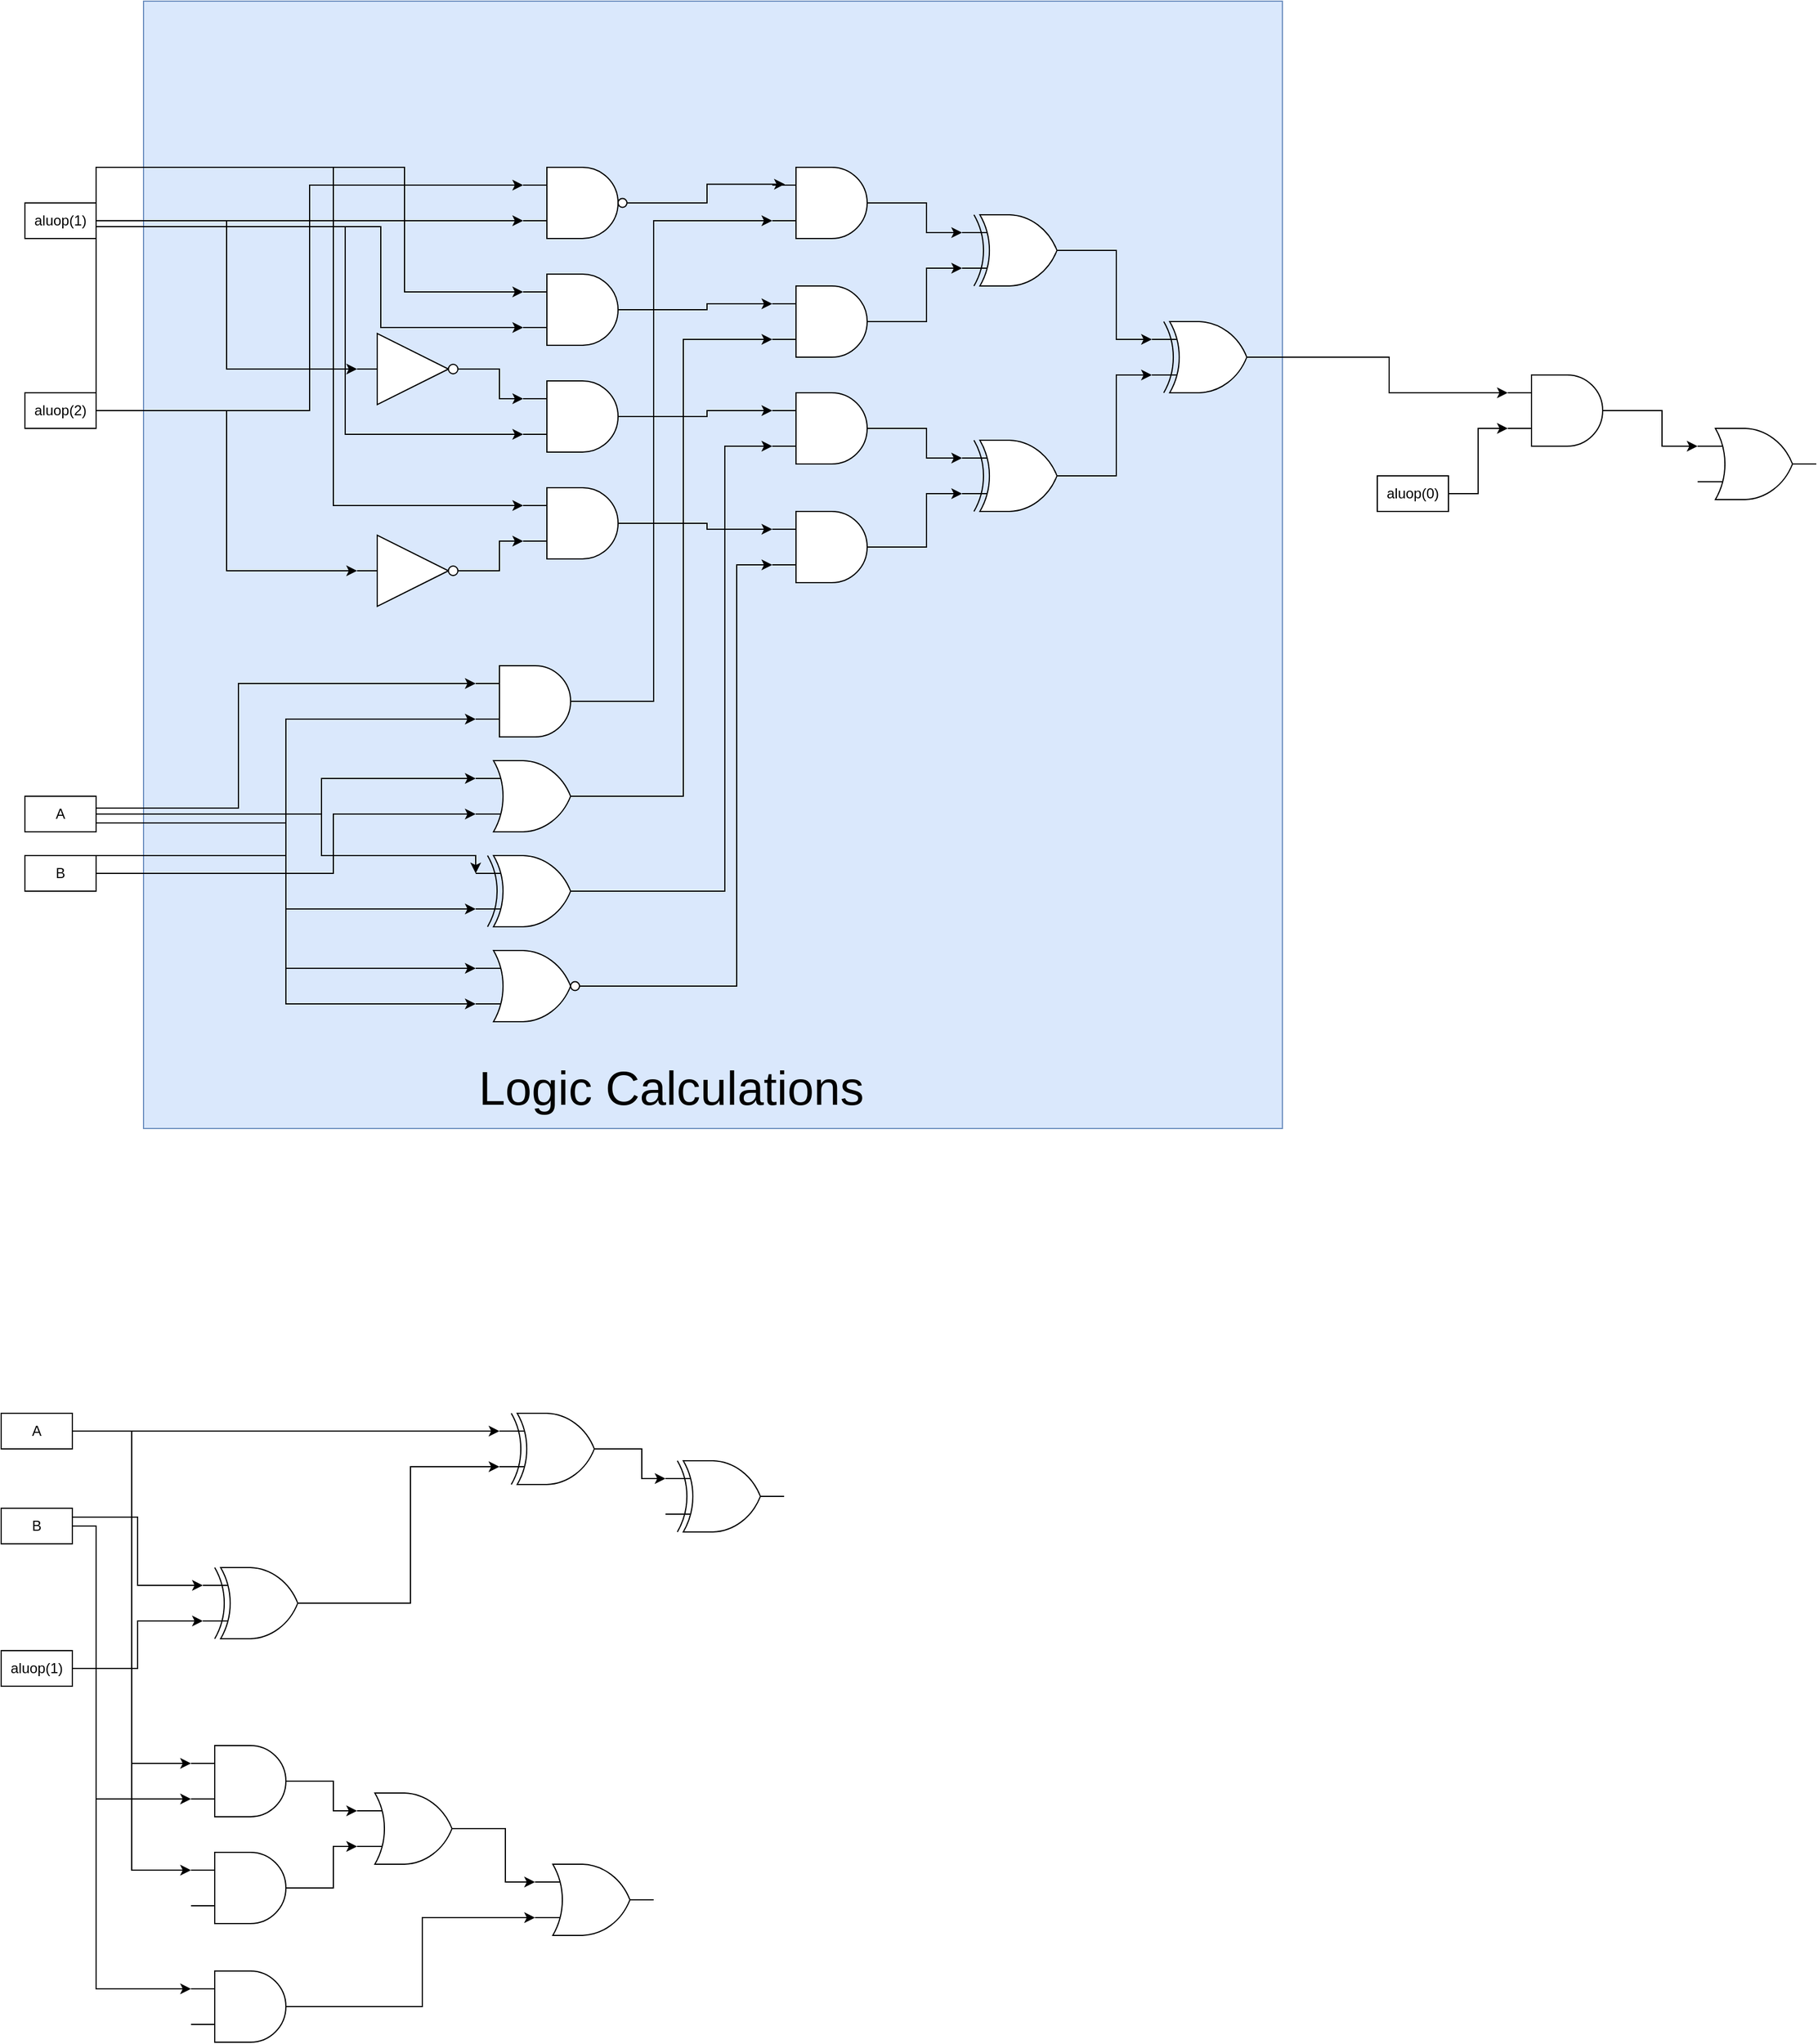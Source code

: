 <mxfile version="24.0.7" type="github">
  <diagram name="Page-1" id="0dgwUo-tSJjgy4s31wGA">
    <mxGraphModel dx="2428" dy="1188" grid="1" gridSize="10" guides="1" tooltips="1" connect="1" arrows="1" fold="1" page="1" pageScale="1" pageWidth="850" pageHeight="1100" math="0" shadow="0">
      <root>
        <mxCell id="0" />
        <mxCell id="1" parent="0" />
        <mxCell id="i6siqstiRKPXGyHys1UC-72" value="" style="rounded=0;whiteSpace=wrap;html=1;fillColor=#dae8fc;strokeColor=#6c8ebf;" vertex="1" parent="1">
          <mxGeometry x="-60" y="170" width="960" height="950" as="geometry" />
        </mxCell>
        <mxCell id="i6siqstiRKPXGyHys1UC-1" value="" style="verticalLabelPosition=bottom;shadow=0;dashed=0;align=center;html=1;verticalAlign=top;shape=mxgraph.electrical.logic_gates.logic_gate;operation=xor;" vertex="1" parent="1">
          <mxGeometry x="630" y="350" width="100" height="60" as="geometry" />
        </mxCell>
        <mxCell id="i6siqstiRKPXGyHys1UC-2" value="" style="verticalLabelPosition=bottom;shadow=0;dashed=0;align=center;html=1;verticalAlign=top;shape=mxgraph.electrical.logic_gates.logic_gate;operation=xor;" vertex="1" parent="1">
          <mxGeometry x="630" y="540" width="100" height="60" as="geometry" />
        </mxCell>
        <mxCell id="i6siqstiRKPXGyHys1UC-3" value="" style="verticalLabelPosition=bottom;shadow=0;dashed=0;align=center;html=1;verticalAlign=top;shape=mxgraph.electrical.logic_gates.logic_gate;operation=xor;" vertex="1" parent="1">
          <mxGeometry x="790" y="440" width="100" height="60" as="geometry" />
        </mxCell>
        <mxCell id="i6siqstiRKPXGyHys1UC-4" style="edgeStyle=orthogonalEdgeStyle;rounded=0;orthogonalLoop=1;jettySize=auto;html=1;exitX=1;exitY=0.5;exitDx=0;exitDy=0;exitPerimeter=0;entryX=0;entryY=0.75;entryDx=0;entryDy=0;entryPerimeter=0;" edge="1" parent="1" source="i6siqstiRKPXGyHys1UC-2" target="i6siqstiRKPXGyHys1UC-3">
          <mxGeometry relative="1" as="geometry" />
        </mxCell>
        <mxCell id="i6siqstiRKPXGyHys1UC-5" style="edgeStyle=orthogonalEdgeStyle;rounded=0;orthogonalLoop=1;jettySize=auto;html=1;exitX=1;exitY=0.5;exitDx=0;exitDy=0;exitPerimeter=0;entryX=0;entryY=0.25;entryDx=0;entryDy=0;entryPerimeter=0;" edge="1" parent="1" source="i6siqstiRKPXGyHys1UC-1" target="i6siqstiRKPXGyHys1UC-3">
          <mxGeometry relative="1" as="geometry" />
        </mxCell>
        <mxCell id="i6siqstiRKPXGyHys1UC-6" value="" style="verticalLabelPosition=bottom;shadow=0;dashed=0;align=center;html=1;verticalAlign=top;shape=mxgraph.electrical.logic_gates.logic_gate;operation=and;" vertex="1" parent="1">
          <mxGeometry x="470" y="310" width="100" height="60" as="geometry" />
        </mxCell>
        <mxCell id="i6siqstiRKPXGyHys1UC-7" value="" style="verticalLabelPosition=bottom;shadow=0;dashed=0;align=center;html=1;verticalAlign=top;shape=mxgraph.electrical.logic_gates.logic_gate;operation=and;" vertex="1" parent="1">
          <mxGeometry x="470" y="410" width="100" height="60" as="geometry" />
        </mxCell>
        <mxCell id="i6siqstiRKPXGyHys1UC-8" value="" style="verticalLabelPosition=bottom;shadow=0;dashed=0;align=center;html=1;verticalAlign=top;shape=mxgraph.electrical.logic_gates.logic_gate;operation=and;" vertex="1" parent="1">
          <mxGeometry x="470" y="500" width="100" height="60" as="geometry" />
        </mxCell>
        <mxCell id="i6siqstiRKPXGyHys1UC-9" value="" style="verticalLabelPosition=bottom;shadow=0;dashed=0;align=center;html=1;verticalAlign=top;shape=mxgraph.electrical.logic_gates.logic_gate;operation=and;" vertex="1" parent="1">
          <mxGeometry x="470" y="600" width="100" height="60" as="geometry" />
        </mxCell>
        <mxCell id="i6siqstiRKPXGyHys1UC-10" style="edgeStyle=orthogonalEdgeStyle;rounded=0;orthogonalLoop=1;jettySize=auto;html=1;exitX=1;exitY=0.5;exitDx=0;exitDy=0;exitPerimeter=0;entryX=0;entryY=0.25;entryDx=0;entryDy=0;entryPerimeter=0;" edge="1" parent="1" source="i6siqstiRKPXGyHys1UC-6" target="i6siqstiRKPXGyHys1UC-1">
          <mxGeometry relative="1" as="geometry" />
        </mxCell>
        <mxCell id="i6siqstiRKPXGyHys1UC-11" style="edgeStyle=orthogonalEdgeStyle;rounded=0;orthogonalLoop=1;jettySize=auto;html=1;exitX=1;exitY=0.5;exitDx=0;exitDy=0;exitPerimeter=0;entryX=0;entryY=0.75;entryDx=0;entryDy=0;entryPerimeter=0;" edge="1" parent="1" source="i6siqstiRKPXGyHys1UC-7" target="i6siqstiRKPXGyHys1UC-1">
          <mxGeometry relative="1" as="geometry" />
        </mxCell>
        <mxCell id="i6siqstiRKPXGyHys1UC-12" style="edgeStyle=orthogonalEdgeStyle;rounded=0;orthogonalLoop=1;jettySize=auto;html=1;exitX=1;exitY=0.5;exitDx=0;exitDy=0;exitPerimeter=0;entryX=0;entryY=0.25;entryDx=0;entryDy=0;entryPerimeter=0;" edge="1" parent="1" source="i6siqstiRKPXGyHys1UC-8" target="i6siqstiRKPXGyHys1UC-2">
          <mxGeometry relative="1" as="geometry" />
        </mxCell>
        <mxCell id="i6siqstiRKPXGyHys1UC-13" style="edgeStyle=orthogonalEdgeStyle;rounded=0;orthogonalLoop=1;jettySize=auto;html=1;exitX=1;exitY=0.5;exitDx=0;exitDy=0;exitPerimeter=0;entryX=0;entryY=0.75;entryDx=0;entryDy=0;entryPerimeter=0;" edge="1" parent="1" source="i6siqstiRKPXGyHys1UC-9" target="i6siqstiRKPXGyHys1UC-2">
          <mxGeometry relative="1" as="geometry" />
        </mxCell>
        <mxCell id="i6siqstiRKPXGyHys1UC-14" value="" style="verticalLabelPosition=bottom;shadow=0;dashed=0;align=center;html=1;verticalAlign=top;shape=mxgraph.electrical.logic_gates.logic_gate;operation=and;negating=1;negSize=0.15;" vertex="1" parent="1">
          <mxGeometry x="260" y="310" width="100" height="60" as="geometry" />
        </mxCell>
        <mxCell id="i6siqstiRKPXGyHys1UC-15" value="aluop(1)" style="whiteSpace=wrap;html=1;" vertex="1" parent="1">
          <mxGeometry x="-160" y="340" width="60" height="30" as="geometry" />
        </mxCell>
        <mxCell id="i6siqstiRKPXGyHys1UC-17" value="aluop(2)" style="whiteSpace=wrap;html=1;" vertex="1" parent="1">
          <mxGeometry x="-160" y="500" width="60" height="30" as="geometry" />
        </mxCell>
        <mxCell id="i6siqstiRKPXGyHys1UC-18" value="A" style="whiteSpace=wrap;html=1;" vertex="1" parent="1">
          <mxGeometry x="-160" y="840" width="60" height="30" as="geometry" />
        </mxCell>
        <mxCell id="i6siqstiRKPXGyHys1UC-19" value="B" style="whiteSpace=wrap;html=1;" vertex="1" parent="1">
          <mxGeometry x="-160" y="890" width="60" height="30" as="geometry" />
        </mxCell>
        <mxCell id="i6siqstiRKPXGyHys1UC-20" style="edgeStyle=orthogonalEdgeStyle;rounded=0;orthogonalLoop=1;jettySize=auto;html=1;exitX=1;exitY=0.5;exitDx=0;exitDy=0;entryX=0;entryY=0.25;entryDx=0;entryDy=0;entryPerimeter=0;" edge="1" parent="1" source="i6siqstiRKPXGyHys1UC-15" target="i6siqstiRKPXGyHys1UC-14">
          <mxGeometry relative="1" as="geometry">
            <mxPoint x="240" y="320" as="targetPoint" />
          </mxGeometry>
        </mxCell>
        <mxCell id="i6siqstiRKPXGyHys1UC-21" style="edgeStyle=orthogonalEdgeStyle;rounded=0;orthogonalLoop=1;jettySize=auto;html=1;exitX=1;exitY=0.5;exitDx=0;exitDy=0;entryX=0;entryY=0.75;entryDx=0;entryDy=0;entryPerimeter=0;" edge="1" parent="1" source="i6siqstiRKPXGyHys1UC-17" target="i6siqstiRKPXGyHys1UC-14">
          <mxGeometry relative="1" as="geometry">
            <mxPoint x="240" y="350" as="targetPoint" />
          </mxGeometry>
        </mxCell>
        <mxCell id="i6siqstiRKPXGyHys1UC-28" value="" style="verticalLabelPosition=bottom;shadow=0;dashed=0;align=center;html=1;verticalAlign=top;shape=mxgraph.electrical.logic_gates.logic_gate;operation=and;" vertex="1" parent="1">
          <mxGeometry x="260" y="490" width="100" height="60" as="geometry" />
        </mxCell>
        <mxCell id="i6siqstiRKPXGyHys1UC-29" value="" style="verticalLabelPosition=bottom;shadow=0;dashed=0;align=center;html=1;verticalAlign=top;shape=mxgraph.electrical.logic_gates.inverter_2" vertex="1" parent="1">
          <mxGeometry x="120" y="450" width="100" height="60" as="geometry" />
        </mxCell>
        <mxCell id="i6siqstiRKPXGyHys1UC-31" style="edgeStyle=orthogonalEdgeStyle;rounded=0;orthogonalLoop=1;jettySize=auto;html=1;exitX=1;exitY=0.5;exitDx=0;exitDy=0;entryX=0;entryY=0.5;entryDx=0;entryDy=0;entryPerimeter=0;" edge="1" parent="1" source="i6siqstiRKPXGyHys1UC-15" target="i6siqstiRKPXGyHys1UC-29">
          <mxGeometry relative="1" as="geometry" />
        </mxCell>
        <mxCell id="i6siqstiRKPXGyHys1UC-33" style="edgeStyle=orthogonalEdgeStyle;rounded=0;orthogonalLoop=1;jettySize=auto;html=1;exitX=1;exitY=0.5;exitDx=0;exitDy=0;exitPerimeter=0;entryX=0;entryY=0.25;entryDx=0;entryDy=0;entryPerimeter=0;" edge="1" parent="1" source="i6siqstiRKPXGyHys1UC-29" target="i6siqstiRKPXGyHys1UC-28">
          <mxGeometry relative="1" as="geometry" />
        </mxCell>
        <mxCell id="i6siqstiRKPXGyHys1UC-34" style="edgeStyle=orthogonalEdgeStyle;rounded=0;orthogonalLoop=1;jettySize=auto;html=1;exitX=1;exitY=0.5;exitDx=0;exitDy=0;entryX=0;entryY=0.75;entryDx=0;entryDy=0;entryPerimeter=0;" edge="1" parent="1" source="i6siqstiRKPXGyHys1UC-17" target="i6siqstiRKPXGyHys1UC-28">
          <mxGeometry relative="1" as="geometry">
            <Array as="points">
              <mxPoint x="110" y="360" />
              <mxPoint x="110" y="535" />
            </Array>
          </mxGeometry>
        </mxCell>
        <mxCell id="i6siqstiRKPXGyHys1UC-38" value="" style="verticalLabelPosition=bottom;shadow=0;dashed=0;align=center;html=1;verticalAlign=top;shape=mxgraph.electrical.logic_gates.logic_gate;operation=and;" vertex="1" parent="1">
          <mxGeometry x="260" y="580" width="100" height="60" as="geometry" />
        </mxCell>
        <mxCell id="i6siqstiRKPXGyHys1UC-39" value="" style="verticalLabelPosition=bottom;shadow=0;dashed=0;align=center;html=1;verticalAlign=top;shape=mxgraph.electrical.logic_gates.inverter_2" vertex="1" parent="1">
          <mxGeometry x="120" y="620" width="100" height="60" as="geometry" />
        </mxCell>
        <mxCell id="i6siqstiRKPXGyHys1UC-41" style="edgeStyle=orthogonalEdgeStyle;rounded=0;orthogonalLoop=1;jettySize=auto;html=1;exitX=1;exitY=0.5;exitDx=0;exitDy=0;exitPerimeter=0;entryX=0;entryY=0.75;entryDx=0;entryDy=0;entryPerimeter=0;" edge="1" parent="1" source="i6siqstiRKPXGyHys1UC-39" target="i6siqstiRKPXGyHys1UC-38">
          <mxGeometry relative="1" as="geometry" />
        </mxCell>
        <mxCell id="i6siqstiRKPXGyHys1UC-43" style="edgeStyle=orthogonalEdgeStyle;rounded=0;orthogonalLoop=1;jettySize=auto;html=1;exitX=1;exitY=0.5;exitDx=0;exitDy=0;entryX=0;entryY=0.5;entryDx=0;entryDy=0;entryPerimeter=0;" edge="1" parent="1" source="i6siqstiRKPXGyHys1UC-17" target="i6siqstiRKPXGyHys1UC-39">
          <mxGeometry relative="1" as="geometry" />
        </mxCell>
        <mxCell id="i6siqstiRKPXGyHys1UC-44" style="edgeStyle=orthogonalEdgeStyle;rounded=0;orthogonalLoop=1;jettySize=auto;html=1;exitX=1;exitY=0.5;exitDx=0;exitDy=0;entryX=0;entryY=0.25;entryDx=0;entryDy=0;entryPerimeter=0;" edge="1" parent="1" source="i6siqstiRKPXGyHys1UC-15" target="i6siqstiRKPXGyHys1UC-38">
          <mxGeometry relative="1" as="geometry">
            <Array as="points">
              <mxPoint x="100" y="310" />
              <mxPoint x="100" y="595" />
            </Array>
          </mxGeometry>
        </mxCell>
        <mxCell id="i6siqstiRKPXGyHys1UC-45" value="" style="verticalLabelPosition=bottom;shadow=0;dashed=0;align=center;html=1;verticalAlign=top;shape=mxgraph.electrical.logic_gates.logic_gate;operation=and;" vertex="1" parent="1">
          <mxGeometry x="260" y="400" width="100" height="60" as="geometry" />
        </mxCell>
        <mxCell id="i6siqstiRKPXGyHys1UC-46" style="edgeStyle=orthogonalEdgeStyle;rounded=0;orthogonalLoop=1;jettySize=auto;html=1;exitX=1;exitY=0.5;exitDx=0;exitDy=0;entryX=0;entryY=0.25;entryDx=0;entryDy=0;entryPerimeter=0;" edge="1" parent="1" source="i6siqstiRKPXGyHys1UC-15" target="i6siqstiRKPXGyHys1UC-45">
          <mxGeometry relative="1" as="geometry">
            <Array as="points">
              <mxPoint x="160" y="310" />
              <mxPoint x="160" y="415" />
            </Array>
          </mxGeometry>
        </mxCell>
        <mxCell id="i6siqstiRKPXGyHys1UC-47" style="edgeStyle=orthogonalEdgeStyle;rounded=0;orthogonalLoop=1;jettySize=auto;html=1;exitX=1;exitY=0.5;exitDx=0;exitDy=0;entryX=0;entryY=0.75;entryDx=0;entryDy=0;entryPerimeter=0;" edge="1" parent="1" source="i6siqstiRKPXGyHys1UC-17" target="i6siqstiRKPXGyHys1UC-45">
          <mxGeometry relative="1" as="geometry">
            <Array as="points">
              <mxPoint x="140" y="360" />
              <mxPoint x="140" y="445" />
            </Array>
          </mxGeometry>
        </mxCell>
        <mxCell id="i6siqstiRKPXGyHys1UC-48" style="edgeStyle=orthogonalEdgeStyle;rounded=0;orthogonalLoop=1;jettySize=auto;html=1;exitX=1;exitY=0.5;exitDx=0;exitDy=0;exitPerimeter=0;entryX=0;entryY=0.25;entryDx=0;entryDy=0;entryPerimeter=0;" edge="1" parent="1" source="i6siqstiRKPXGyHys1UC-38" target="i6siqstiRKPXGyHys1UC-9">
          <mxGeometry relative="1" as="geometry" />
        </mxCell>
        <mxCell id="i6siqstiRKPXGyHys1UC-50" style="edgeStyle=orthogonalEdgeStyle;rounded=0;orthogonalLoop=1;jettySize=auto;html=1;exitX=1;exitY=0.5;exitDx=0;exitDy=0;exitPerimeter=0;entryX=0;entryY=0.25;entryDx=0;entryDy=0;entryPerimeter=0;" edge="1" parent="1" source="i6siqstiRKPXGyHys1UC-28" target="i6siqstiRKPXGyHys1UC-8">
          <mxGeometry relative="1" as="geometry" />
        </mxCell>
        <mxCell id="i6siqstiRKPXGyHys1UC-51" style="edgeStyle=orthogonalEdgeStyle;rounded=0;orthogonalLoop=1;jettySize=auto;html=1;exitX=1;exitY=0.5;exitDx=0;exitDy=0;exitPerimeter=0;entryX=0;entryY=0.25;entryDx=0;entryDy=0;entryPerimeter=0;" edge="1" parent="1" source="i6siqstiRKPXGyHys1UC-45" target="i6siqstiRKPXGyHys1UC-7">
          <mxGeometry relative="1" as="geometry" />
        </mxCell>
        <mxCell id="i6siqstiRKPXGyHys1UC-52" style="edgeStyle=orthogonalEdgeStyle;rounded=0;orthogonalLoop=1;jettySize=auto;html=1;exitX=1;exitY=0.5;exitDx=0;exitDy=0;exitPerimeter=0;entryX=0.106;entryY=0.237;entryDx=0;entryDy=0;entryPerimeter=0;" edge="1" parent="1" source="i6siqstiRKPXGyHys1UC-14" target="i6siqstiRKPXGyHys1UC-6">
          <mxGeometry relative="1" as="geometry" />
        </mxCell>
        <mxCell id="i6siqstiRKPXGyHys1UC-53" value="" style="verticalLabelPosition=bottom;shadow=0;dashed=0;align=center;html=1;verticalAlign=top;shape=mxgraph.electrical.logic_gates.logic_gate;operation=and;" vertex="1" parent="1">
          <mxGeometry x="220" y="730" width="100" height="60" as="geometry" />
        </mxCell>
        <mxCell id="i6siqstiRKPXGyHys1UC-54" value="" style="verticalLabelPosition=bottom;shadow=0;dashed=0;align=center;html=1;verticalAlign=top;shape=mxgraph.electrical.logic_gates.logic_gate;operation=or;" vertex="1" parent="1">
          <mxGeometry x="220" y="810" width="100" height="60" as="geometry" />
        </mxCell>
        <mxCell id="i6siqstiRKPXGyHys1UC-55" value="" style="verticalLabelPosition=bottom;shadow=0;dashed=0;align=center;html=1;verticalAlign=top;shape=mxgraph.electrical.logic_gates.logic_gate;operation=xor;" vertex="1" parent="1">
          <mxGeometry x="220" y="890" width="100" height="60" as="geometry" />
        </mxCell>
        <mxCell id="i6siqstiRKPXGyHys1UC-56" value="" style="verticalLabelPosition=bottom;shadow=0;dashed=0;align=center;html=1;verticalAlign=top;shape=mxgraph.electrical.logic_gates.logic_gate;operation=or;negating=1;negSize=0.15;" vertex="1" parent="1">
          <mxGeometry x="220" y="970" width="100" height="60" as="geometry" />
        </mxCell>
        <mxCell id="i6siqstiRKPXGyHys1UC-57" style="edgeStyle=orthogonalEdgeStyle;rounded=0;orthogonalLoop=1;jettySize=auto;html=1;exitX=1;exitY=0.5;exitDx=0;exitDy=0;entryX=0;entryY=0.25;entryDx=0;entryDy=0;entryPerimeter=0;" edge="1" parent="1" source="i6siqstiRKPXGyHys1UC-18" target="i6siqstiRKPXGyHys1UC-53">
          <mxGeometry relative="1" as="geometry">
            <Array as="points">
              <mxPoint x="-100" y="850" />
              <mxPoint x="20" y="850" />
              <mxPoint x="20" y="745" />
            </Array>
          </mxGeometry>
        </mxCell>
        <mxCell id="i6siqstiRKPXGyHys1UC-60" style="edgeStyle=orthogonalEdgeStyle;rounded=0;orthogonalLoop=1;jettySize=auto;html=1;exitX=1;exitY=0.5;exitDx=0;exitDy=0;entryX=0;entryY=0.75;entryDx=0;entryDy=0;entryPerimeter=0;" edge="1" parent="1" source="i6siqstiRKPXGyHys1UC-19" target="i6siqstiRKPXGyHys1UC-53">
          <mxGeometry relative="1" as="geometry">
            <Array as="points">
              <mxPoint x="-100" y="890" />
              <mxPoint x="60" y="890" />
              <mxPoint x="60" y="775" />
            </Array>
          </mxGeometry>
        </mxCell>
        <mxCell id="i6siqstiRKPXGyHys1UC-62" style="edgeStyle=orthogonalEdgeStyle;rounded=0;orthogonalLoop=1;jettySize=auto;html=1;exitX=1;exitY=0.5;exitDx=0;exitDy=0;entryX=0;entryY=0.75;entryDx=0;entryDy=0;entryPerimeter=0;" edge="1" parent="1" source="i6siqstiRKPXGyHys1UC-19" target="i6siqstiRKPXGyHys1UC-54">
          <mxGeometry relative="1" as="geometry">
            <Array as="points">
              <mxPoint x="100" y="905" />
              <mxPoint x="100" y="855" />
            </Array>
          </mxGeometry>
        </mxCell>
        <mxCell id="i6siqstiRKPXGyHys1UC-63" style="edgeStyle=orthogonalEdgeStyle;rounded=0;orthogonalLoop=1;jettySize=auto;html=1;exitX=1;exitY=0.5;exitDx=0;exitDy=0;entryX=0;entryY=0.25;entryDx=0;entryDy=0;entryPerimeter=0;" edge="1" parent="1" source="i6siqstiRKPXGyHys1UC-18" target="i6siqstiRKPXGyHys1UC-54">
          <mxGeometry relative="1" as="geometry">
            <Array as="points">
              <mxPoint x="90" y="855" />
              <mxPoint x="90" y="825" />
            </Array>
          </mxGeometry>
        </mxCell>
        <mxCell id="i6siqstiRKPXGyHys1UC-64" style="edgeStyle=orthogonalEdgeStyle;rounded=0;orthogonalLoop=1;jettySize=auto;html=1;exitX=1;exitY=0.5;exitDx=0;exitDy=0;entryX=0;entryY=0.75;entryDx=0;entryDy=0;entryPerimeter=0;" edge="1" parent="1" source="i6siqstiRKPXGyHys1UC-19" target="i6siqstiRKPXGyHys1UC-55">
          <mxGeometry relative="1" as="geometry" />
        </mxCell>
        <mxCell id="i6siqstiRKPXGyHys1UC-65" style="edgeStyle=orthogonalEdgeStyle;rounded=0;orthogonalLoop=1;jettySize=auto;html=1;exitX=1;exitY=0.5;exitDx=0;exitDy=0;entryX=0;entryY=0.75;entryDx=0;entryDy=0;entryPerimeter=0;" edge="1" parent="1" source="i6siqstiRKPXGyHys1UC-19" target="i6siqstiRKPXGyHys1UC-56">
          <mxGeometry relative="1" as="geometry" />
        </mxCell>
        <mxCell id="i6siqstiRKPXGyHys1UC-66" style="edgeStyle=orthogonalEdgeStyle;rounded=0;orthogonalLoop=1;jettySize=auto;html=1;exitX=1;exitY=0.5;exitDx=0;exitDy=0;entryX=0;entryY=0.25;entryDx=0;entryDy=0;entryPerimeter=0;" edge="1" parent="1" source="i6siqstiRKPXGyHys1UC-18" target="i6siqstiRKPXGyHys1UC-55">
          <mxGeometry relative="1" as="geometry">
            <Array as="points">
              <mxPoint x="90" y="855" />
              <mxPoint x="90" y="890" />
              <mxPoint x="220" y="890" />
            </Array>
          </mxGeometry>
        </mxCell>
        <mxCell id="i6siqstiRKPXGyHys1UC-67" style="edgeStyle=orthogonalEdgeStyle;rounded=0;orthogonalLoop=1;jettySize=auto;html=1;exitX=1;exitY=0.75;exitDx=0;exitDy=0;entryX=0;entryY=0.25;entryDx=0;entryDy=0;entryPerimeter=0;" edge="1" parent="1" source="i6siqstiRKPXGyHys1UC-18" target="i6siqstiRKPXGyHys1UC-56">
          <mxGeometry relative="1" as="geometry" />
        </mxCell>
        <mxCell id="i6siqstiRKPXGyHys1UC-68" style="edgeStyle=orthogonalEdgeStyle;rounded=0;orthogonalLoop=1;jettySize=auto;html=1;exitX=1;exitY=0.5;exitDx=0;exitDy=0;exitPerimeter=0;entryX=0;entryY=0.75;entryDx=0;entryDy=0;entryPerimeter=0;" edge="1" parent="1" source="i6siqstiRKPXGyHys1UC-53" target="i6siqstiRKPXGyHys1UC-6">
          <mxGeometry relative="1" as="geometry">
            <Array as="points">
              <mxPoint x="370" y="760" />
              <mxPoint x="370" y="355" />
            </Array>
          </mxGeometry>
        </mxCell>
        <mxCell id="i6siqstiRKPXGyHys1UC-69" style="edgeStyle=orthogonalEdgeStyle;rounded=0;orthogonalLoop=1;jettySize=auto;html=1;exitX=1;exitY=0.5;exitDx=0;exitDy=0;exitPerimeter=0;entryX=0;entryY=0.75;entryDx=0;entryDy=0;entryPerimeter=0;" edge="1" parent="1" source="i6siqstiRKPXGyHys1UC-54" target="i6siqstiRKPXGyHys1UC-7">
          <mxGeometry relative="1" as="geometry" />
        </mxCell>
        <mxCell id="i6siqstiRKPXGyHys1UC-70" style="edgeStyle=orthogonalEdgeStyle;rounded=0;orthogonalLoop=1;jettySize=auto;html=1;exitX=1;exitY=0.5;exitDx=0;exitDy=0;exitPerimeter=0;entryX=0;entryY=0.75;entryDx=0;entryDy=0;entryPerimeter=0;" edge="1" parent="1" source="i6siqstiRKPXGyHys1UC-55" target="i6siqstiRKPXGyHys1UC-8">
          <mxGeometry relative="1" as="geometry">
            <Array as="points">
              <mxPoint x="430" y="920" />
              <mxPoint x="430" y="545" />
            </Array>
          </mxGeometry>
        </mxCell>
        <mxCell id="i6siqstiRKPXGyHys1UC-71" style="edgeStyle=orthogonalEdgeStyle;rounded=0;orthogonalLoop=1;jettySize=auto;html=1;exitX=1;exitY=0.5;exitDx=0;exitDy=0;exitPerimeter=0;entryX=0;entryY=0.75;entryDx=0;entryDy=0;entryPerimeter=0;" edge="1" parent="1" source="i6siqstiRKPXGyHys1UC-56" target="i6siqstiRKPXGyHys1UC-9">
          <mxGeometry relative="1" as="geometry">
            <Array as="points">
              <mxPoint x="440" y="1000" />
              <mxPoint x="440" y="645" />
            </Array>
          </mxGeometry>
        </mxCell>
        <mxCell id="i6siqstiRKPXGyHys1UC-73" value="&lt;font style=&quot;font-size: 40px;&quot;&gt;Logic Calculations&lt;/font&gt;" style="text;html=1;align=center;verticalAlign=middle;whiteSpace=wrap;rounded=0;" vertex="1" parent="1">
          <mxGeometry x="200" y="1050" width="370" height="70" as="geometry" />
        </mxCell>
        <mxCell id="i6siqstiRKPXGyHys1UC-74" value="" style="verticalLabelPosition=bottom;shadow=0;dashed=0;align=center;html=1;verticalAlign=top;shape=mxgraph.electrical.logic_gates.logic_gate;operation=and;" vertex="1" parent="1">
          <mxGeometry x="1090" y="485" width="100" height="60" as="geometry" />
        </mxCell>
        <mxCell id="i6siqstiRKPXGyHys1UC-75" style="edgeStyle=orthogonalEdgeStyle;rounded=0;orthogonalLoop=1;jettySize=auto;html=1;exitX=1;exitY=0.5;exitDx=0;exitDy=0;exitPerimeter=0;entryX=0;entryY=0.25;entryDx=0;entryDy=0;entryPerimeter=0;" edge="1" parent="1" source="i6siqstiRKPXGyHys1UC-3" target="i6siqstiRKPXGyHys1UC-74">
          <mxGeometry relative="1" as="geometry" />
        </mxCell>
        <mxCell id="i6siqstiRKPXGyHys1UC-76" value="" style="verticalLabelPosition=bottom;shadow=0;dashed=0;align=center;html=1;verticalAlign=top;shape=mxgraph.electrical.logic_gates.logic_gate;operation=or;" vertex="1" parent="1">
          <mxGeometry x="1250" y="530" width="100" height="60" as="geometry" />
        </mxCell>
        <mxCell id="i6siqstiRKPXGyHys1UC-77" style="edgeStyle=orthogonalEdgeStyle;rounded=0;orthogonalLoop=1;jettySize=auto;html=1;exitX=1;exitY=0.5;exitDx=0;exitDy=0;exitPerimeter=0;entryX=0;entryY=0.25;entryDx=0;entryDy=0;entryPerimeter=0;" edge="1" parent="1" source="i6siqstiRKPXGyHys1UC-74" target="i6siqstiRKPXGyHys1UC-76">
          <mxGeometry relative="1" as="geometry" />
        </mxCell>
        <mxCell id="i6siqstiRKPXGyHys1UC-78" value="aluop(0&lt;span style=&quot;background-color: initial;&quot;&gt;)&lt;/span&gt;" style="whiteSpace=wrap;html=1;" vertex="1" parent="1">
          <mxGeometry x="980" y="570" width="60" height="30" as="geometry" />
        </mxCell>
        <mxCell id="i6siqstiRKPXGyHys1UC-80" style="edgeStyle=orthogonalEdgeStyle;rounded=0;orthogonalLoop=1;jettySize=auto;html=1;exitX=1;exitY=0.5;exitDx=0;exitDy=0;entryX=0;entryY=0.75;entryDx=0;entryDy=0;entryPerimeter=0;" edge="1" parent="1" source="i6siqstiRKPXGyHys1UC-78" target="i6siqstiRKPXGyHys1UC-74">
          <mxGeometry relative="1" as="geometry" />
        </mxCell>
        <mxCell id="i6siqstiRKPXGyHys1UC-84" value="" style="verticalLabelPosition=bottom;shadow=0;dashed=0;align=center;html=1;verticalAlign=top;shape=mxgraph.electrical.logic_gates.logic_gate;operation=xor;" vertex="1" parent="1">
          <mxGeometry x="240" y="1360" width="100" height="60" as="geometry" />
        </mxCell>
        <mxCell id="i6siqstiRKPXGyHys1UC-86" value="" style="verticalLabelPosition=bottom;shadow=0;dashed=0;align=center;html=1;verticalAlign=top;shape=mxgraph.electrical.logic_gates.logic_gate;operation=xor;" vertex="1" parent="1">
          <mxGeometry x="380" y="1400" width="100" height="60" as="geometry" />
        </mxCell>
        <mxCell id="i6siqstiRKPXGyHys1UC-87" style="edgeStyle=orthogonalEdgeStyle;rounded=0;orthogonalLoop=1;jettySize=auto;html=1;exitX=1;exitY=0.5;exitDx=0;exitDy=0;exitPerimeter=0;entryX=0;entryY=0.25;entryDx=0;entryDy=0;entryPerimeter=0;" edge="1" parent="1" source="i6siqstiRKPXGyHys1UC-84" target="i6siqstiRKPXGyHys1UC-86">
          <mxGeometry relative="1" as="geometry" />
        </mxCell>
        <mxCell id="i6siqstiRKPXGyHys1UC-89" value="" style="verticalLabelPosition=bottom;shadow=0;dashed=0;align=center;html=1;verticalAlign=top;shape=mxgraph.electrical.logic_gates.logic_gate;operation=and;" vertex="1" parent="1">
          <mxGeometry x="-20" y="1830" width="100" height="60" as="geometry" />
        </mxCell>
        <mxCell id="i6siqstiRKPXGyHys1UC-90" value="" style="verticalLabelPosition=bottom;shadow=0;dashed=0;align=center;html=1;verticalAlign=top;shape=mxgraph.electrical.logic_gates.logic_gate;operation=or;" vertex="1" parent="1">
          <mxGeometry x="120" y="1680" width="100" height="60" as="geometry" />
        </mxCell>
        <mxCell id="i6siqstiRKPXGyHys1UC-92" value="" style="verticalLabelPosition=bottom;shadow=0;dashed=0;align=center;html=1;verticalAlign=top;shape=mxgraph.electrical.logic_gates.logic_gate;operation=and;" vertex="1" parent="1">
          <mxGeometry x="-20" y="1730" width="100" height="60" as="geometry" />
        </mxCell>
        <mxCell id="i6siqstiRKPXGyHys1UC-93" value="" style="verticalLabelPosition=bottom;shadow=0;dashed=0;align=center;html=1;verticalAlign=top;shape=mxgraph.electrical.logic_gates.logic_gate;operation=and;" vertex="1" parent="1">
          <mxGeometry x="-20" y="1640" width="100" height="60" as="geometry" />
        </mxCell>
        <mxCell id="i6siqstiRKPXGyHys1UC-94" value="" style="verticalLabelPosition=bottom;shadow=0;dashed=0;align=center;html=1;verticalAlign=top;shape=mxgraph.electrical.logic_gates.logic_gate;operation=or;" vertex="1" parent="1">
          <mxGeometry x="270" y="1740" width="100" height="60" as="geometry" />
        </mxCell>
        <mxCell id="i6siqstiRKPXGyHys1UC-96" style="edgeStyle=orthogonalEdgeStyle;rounded=0;orthogonalLoop=1;jettySize=auto;html=1;exitX=1;exitY=0.5;exitDx=0;exitDy=0;exitPerimeter=0;entryX=0;entryY=0.25;entryDx=0;entryDy=0;entryPerimeter=0;" edge="1" parent="1" source="i6siqstiRKPXGyHys1UC-90" target="i6siqstiRKPXGyHys1UC-94">
          <mxGeometry relative="1" as="geometry" />
        </mxCell>
        <mxCell id="i6siqstiRKPXGyHys1UC-99" style="edgeStyle=orthogonalEdgeStyle;rounded=0;orthogonalLoop=1;jettySize=auto;html=1;exitX=1;exitY=0.5;exitDx=0;exitDy=0;exitPerimeter=0;entryX=0;entryY=0.25;entryDx=0;entryDy=0;entryPerimeter=0;" edge="1" parent="1" source="i6siqstiRKPXGyHys1UC-93" target="i6siqstiRKPXGyHys1UC-90">
          <mxGeometry relative="1" as="geometry" />
        </mxCell>
        <mxCell id="i6siqstiRKPXGyHys1UC-100" style="edgeStyle=orthogonalEdgeStyle;rounded=0;orthogonalLoop=1;jettySize=auto;html=1;exitX=1;exitY=0.5;exitDx=0;exitDy=0;exitPerimeter=0;entryX=0;entryY=0.75;entryDx=0;entryDy=0;entryPerimeter=0;" edge="1" parent="1" source="i6siqstiRKPXGyHys1UC-92" target="i6siqstiRKPXGyHys1UC-90">
          <mxGeometry relative="1" as="geometry" />
        </mxCell>
        <mxCell id="i6siqstiRKPXGyHys1UC-101" style="edgeStyle=orthogonalEdgeStyle;rounded=0;orthogonalLoop=1;jettySize=auto;html=1;exitX=1;exitY=0.5;exitDx=0;exitDy=0;exitPerimeter=0;entryX=0;entryY=0.75;entryDx=0;entryDy=0;entryPerimeter=0;" edge="1" parent="1" source="i6siqstiRKPXGyHys1UC-89" target="i6siqstiRKPXGyHys1UC-94">
          <mxGeometry relative="1" as="geometry" />
        </mxCell>
        <mxCell id="i6siqstiRKPXGyHys1UC-102" value="" style="verticalLabelPosition=bottom;shadow=0;dashed=0;align=center;html=1;verticalAlign=top;shape=mxgraph.electrical.logic_gates.logic_gate;operation=xor;" vertex="1" parent="1">
          <mxGeometry x="-10" y="1490" width="100" height="60" as="geometry" />
        </mxCell>
        <mxCell id="i6siqstiRKPXGyHys1UC-103" value="A" style="whiteSpace=wrap;html=1;" vertex="1" parent="1">
          <mxGeometry x="-180" y="1360" width="60" height="30" as="geometry" />
        </mxCell>
        <mxCell id="i6siqstiRKPXGyHys1UC-104" value="B" style="whiteSpace=wrap;html=1;" vertex="1" parent="1">
          <mxGeometry x="-180" y="1440" width="60" height="30" as="geometry" />
        </mxCell>
        <mxCell id="i6siqstiRKPXGyHys1UC-105" value="aluop(1)" style="whiteSpace=wrap;html=1;" vertex="1" parent="1">
          <mxGeometry x="-180" y="1560" width="60" height="30" as="geometry" />
        </mxCell>
        <mxCell id="i6siqstiRKPXGyHys1UC-106" style="edgeStyle=orthogonalEdgeStyle;rounded=0;orthogonalLoop=1;jettySize=auto;html=1;exitX=1;exitY=0.5;exitDx=0;exitDy=0;entryX=0;entryY=0.75;entryDx=0;entryDy=0;entryPerimeter=0;" edge="1" parent="1" source="i6siqstiRKPXGyHys1UC-105" target="i6siqstiRKPXGyHys1UC-102">
          <mxGeometry relative="1" as="geometry" />
        </mxCell>
        <mxCell id="i6siqstiRKPXGyHys1UC-107" style="edgeStyle=orthogonalEdgeStyle;rounded=0;orthogonalLoop=1;jettySize=auto;html=1;exitX=1;exitY=0.25;exitDx=0;exitDy=0;entryX=0;entryY=0.25;entryDx=0;entryDy=0;entryPerimeter=0;" edge="1" parent="1" source="i6siqstiRKPXGyHys1UC-104" target="i6siqstiRKPXGyHys1UC-102">
          <mxGeometry relative="1" as="geometry" />
        </mxCell>
        <mxCell id="i6siqstiRKPXGyHys1UC-108" style="edgeStyle=orthogonalEdgeStyle;rounded=0;orthogonalLoop=1;jettySize=auto;html=1;exitX=1;exitY=0.5;exitDx=0;exitDy=0;exitPerimeter=0;entryX=0;entryY=0.75;entryDx=0;entryDy=0;entryPerimeter=0;" edge="1" parent="1" source="i6siqstiRKPXGyHys1UC-102" target="i6siqstiRKPXGyHys1UC-84">
          <mxGeometry relative="1" as="geometry" />
        </mxCell>
        <mxCell id="i6siqstiRKPXGyHys1UC-109" style="edgeStyle=orthogonalEdgeStyle;rounded=0;orthogonalLoop=1;jettySize=auto;html=1;exitX=1;exitY=0.5;exitDx=0;exitDy=0;entryX=0;entryY=0.25;entryDx=0;entryDy=0;entryPerimeter=0;" edge="1" parent="1" source="i6siqstiRKPXGyHys1UC-103" target="i6siqstiRKPXGyHys1UC-84">
          <mxGeometry relative="1" as="geometry" />
        </mxCell>
        <mxCell id="i6siqstiRKPXGyHys1UC-111" style="edgeStyle=orthogonalEdgeStyle;rounded=0;orthogonalLoop=1;jettySize=auto;html=1;exitX=1;exitY=0.5;exitDx=0;exitDy=0;entryX=0;entryY=0.25;entryDx=0;entryDy=0;entryPerimeter=0;" edge="1" parent="1" source="i6siqstiRKPXGyHys1UC-103" target="i6siqstiRKPXGyHys1UC-93">
          <mxGeometry relative="1" as="geometry" />
        </mxCell>
        <mxCell id="i6siqstiRKPXGyHys1UC-112" style="edgeStyle=orthogonalEdgeStyle;rounded=0;orthogonalLoop=1;jettySize=auto;html=1;exitX=1;exitY=0.5;exitDx=0;exitDy=0;entryX=0;entryY=0.75;entryDx=0;entryDy=0;entryPerimeter=0;" edge="1" parent="1" source="i6siqstiRKPXGyHys1UC-104" target="i6siqstiRKPXGyHys1UC-93">
          <mxGeometry relative="1" as="geometry">
            <Array as="points">
              <mxPoint x="-100" y="1455" />
              <mxPoint x="-100" y="1685" />
            </Array>
          </mxGeometry>
        </mxCell>
        <mxCell id="i6siqstiRKPXGyHys1UC-113" style="edgeStyle=orthogonalEdgeStyle;rounded=0;orthogonalLoop=1;jettySize=auto;html=1;exitX=1;exitY=0.5;exitDx=0;exitDy=0;entryX=0;entryY=0.25;entryDx=0;entryDy=0;entryPerimeter=0;" edge="1" parent="1" source="i6siqstiRKPXGyHys1UC-103" target="i6siqstiRKPXGyHys1UC-92">
          <mxGeometry relative="1" as="geometry" />
        </mxCell>
        <mxCell id="i6siqstiRKPXGyHys1UC-114" style="edgeStyle=orthogonalEdgeStyle;rounded=0;orthogonalLoop=1;jettySize=auto;html=1;exitX=1;exitY=0.5;exitDx=0;exitDy=0;entryX=0;entryY=0.25;entryDx=0;entryDy=0;entryPerimeter=0;" edge="1" parent="1" source="i6siqstiRKPXGyHys1UC-104" target="i6siqstiRKPXGyHys1UC-89">
          <mxGeometry relative="1" as="geometry">
            <Array as="points">
              <mxPoint x="-100" y="1455" />
              <mxPoint x="-100" y="1845" />
            </Array>
          </mxGeometry>
        </mxCell>
      </root>
    </mxGraphModel>
  </diagram>
</mxfile>
